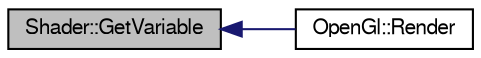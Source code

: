 digraph G
{
  bgcolor="transparent";
  edge [fontname="FreeSans",fontsize=10,labelfontname="FreeSans",labelfontsize=10];
  node [fontname="FreeSans",fontsize=10,shape=record];
  rankdir=LR;
  Node1 [label="Shader::GetVariable",height=0.2,width=0.4,color="black", fillcolor="grey75", style="filled" fontcolor="black"];
  Node1 -> Node2 [dir=back,color="midnightblue",fontsize=10,style="solid"];
  Node2 [label="OpenGl::Render",height=0.2,width=0.4,color="black",URL="$class_open_gl.html#5ee37b305288c0640f6c370bc7fc1192",tooltip="Render."];
}

